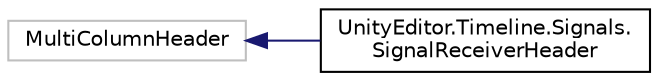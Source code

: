 digraph "Graphical Class Hierarchy"
{
 // LATEX_PDF_SIZE
  edge [fontname="Helvetica",fontsize="10",labelfontname="Helvetica",labelfontsize="10"];
  node [fontname="Helvetica",fontsize="10",shape=record];
  rankdir="LR";
  Node204 [label="MultiColumnHeader",height=0.2,width=0.4,color="grey75", fillcolor="white", style="filled",tooltip=" "];
  Node204 -> Node0 [dir="back",color="midnightblue",fontsize="10",style="solid",fontname="Helvetica"];
  Node0 [label="UnityEditor.Timeline.Signals.\lSignalReceiverHeader",height=0.2,width=0.4,color="black", fillcolor="white", style="filled",URL="$class_unity_editor_1_1_timeline_1_1_signals_1_1_signal_receiver_header.html",tooltip=" "];
}
